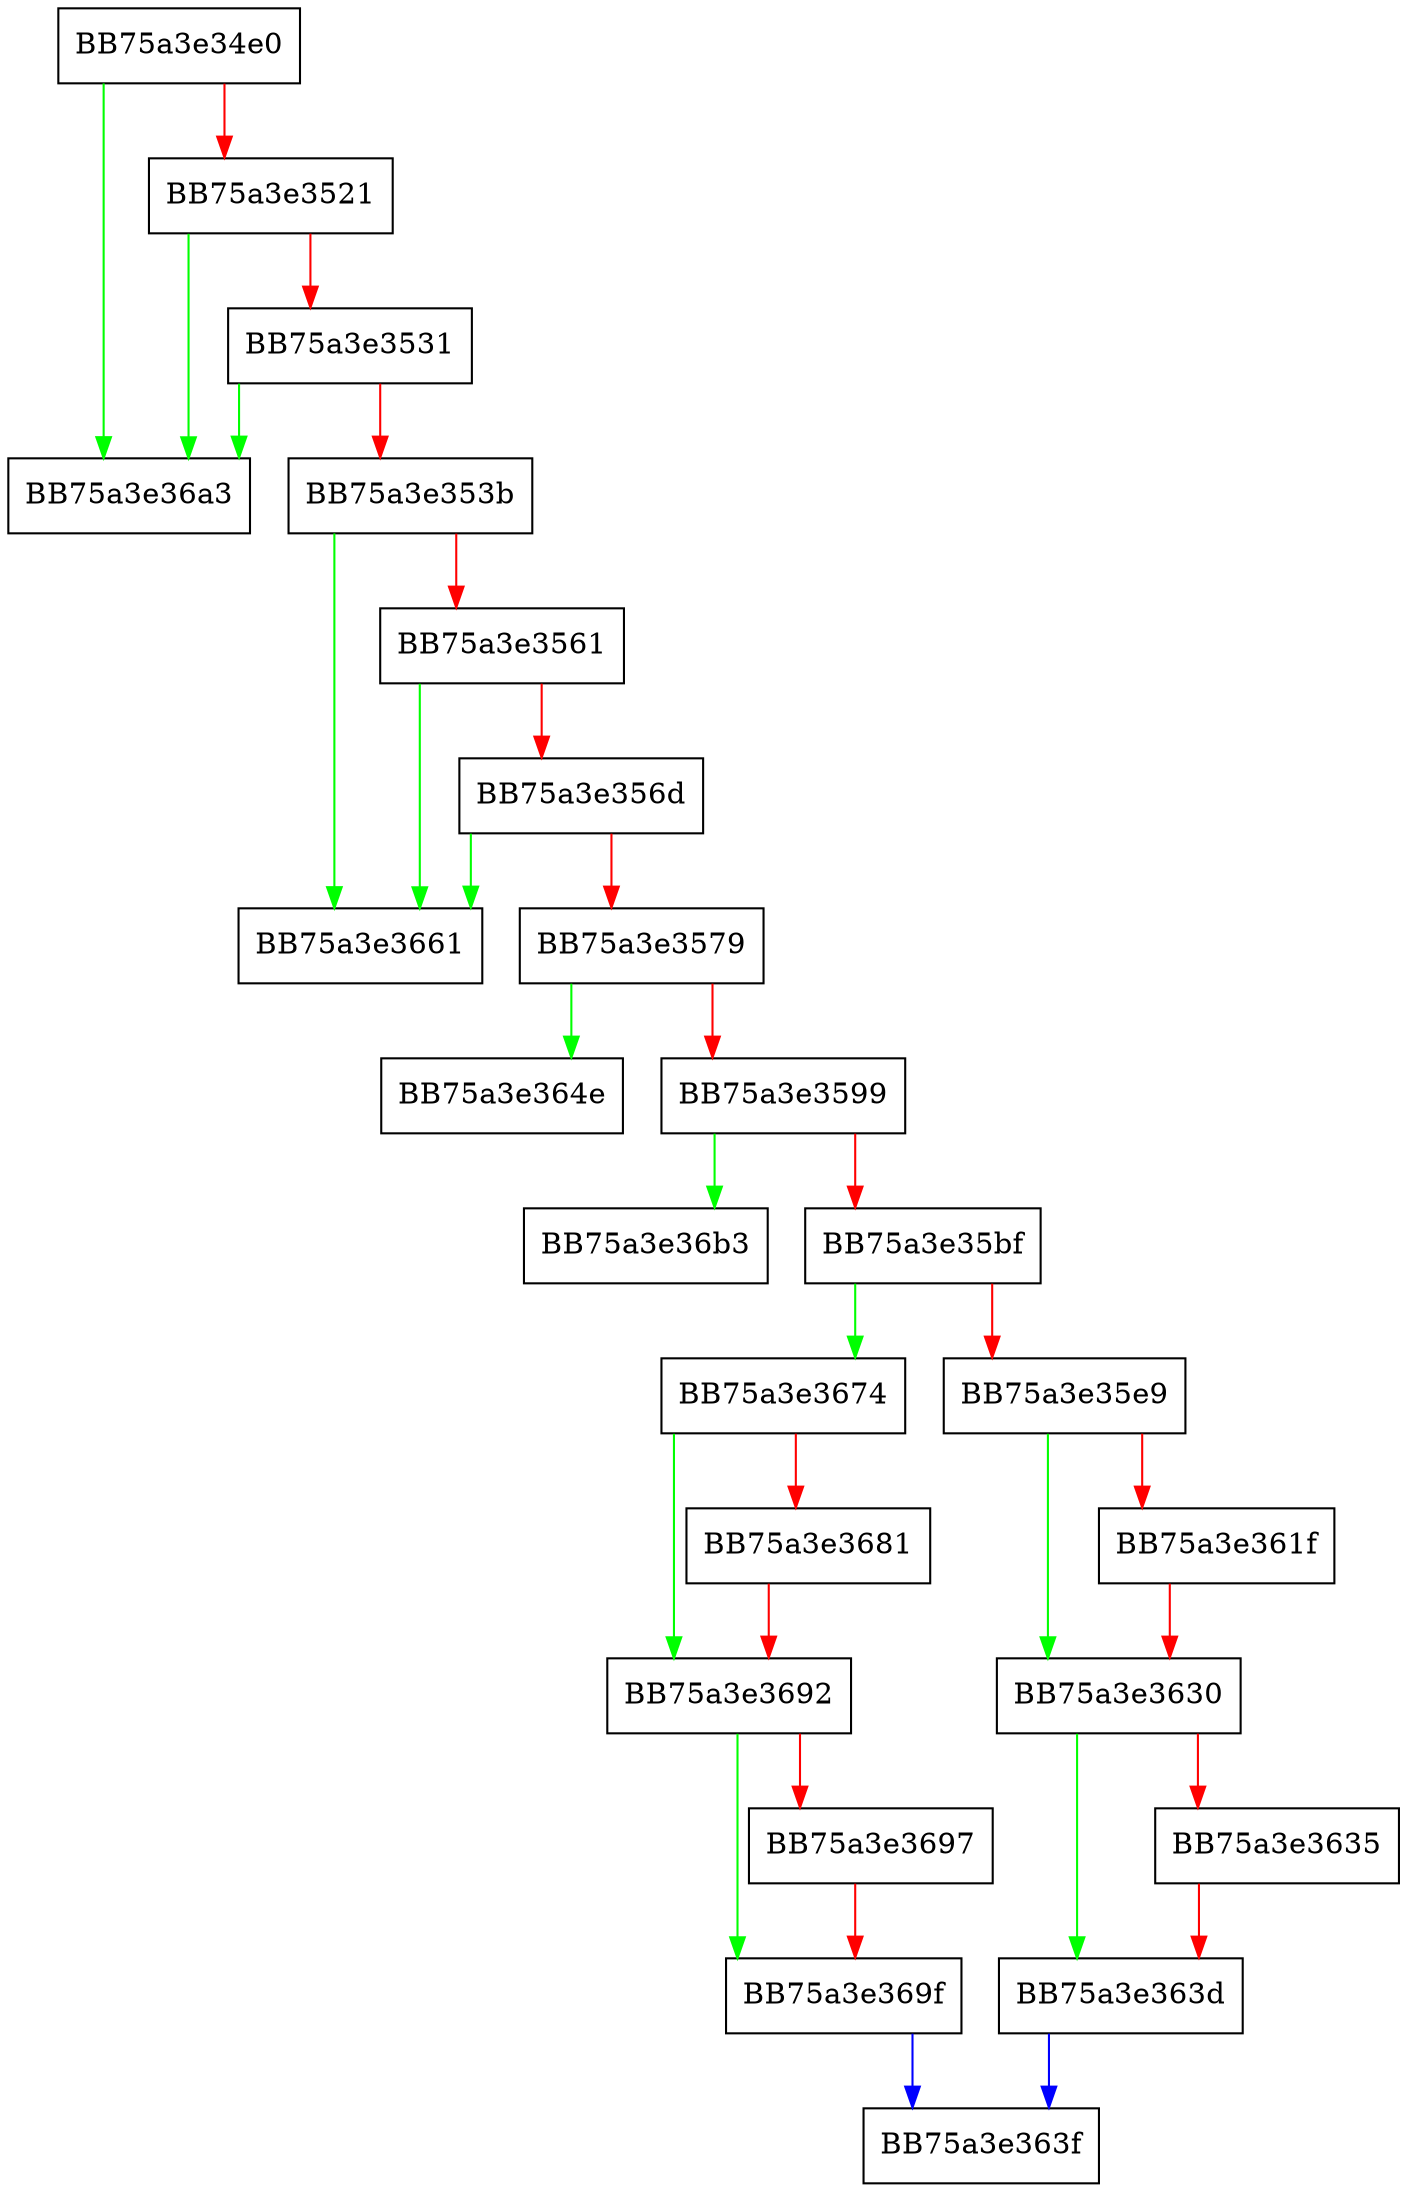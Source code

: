 digraph mp_lua_api_GetCertificateInfoFromFile {
  node [shape="box"];
  graph [splines=ortho];
  BB75a3e34e0 -> BB75a3e36a3 [color="green"];
  BB75a3e34e0 -> BB75a3e3521 [color="red"];
  BB75a3e3521 -> BB75a3e36a3 [color="green"];
  BB75a3e3521 -> BB75a3e3531 [color="red"];
  BB75a3e3531 -> BB75a3e36a3 [color="green"];
  BB75a3e3531 -> BB75a3e353b [color="red"];
  BB75a3e353b -> BB75a3e3661 [color="green"];
  BB75a3e353b -> BB75a3e3561 [color="red"];
  BB75a3e3561 -> BB75a3e3661 [color="green"];
  BB75a3e3561 -> BB75a3e356d [color="red"];
  BB75a3e356d -> BB75a3e3661 [color="green"];
  BB75a3e356d -> BB75a3e3579 [color="red"];
  BB75a3e3579 -> BB75a3e364e [color="green"];
  BB75a3e3579 -> BB75a3e3599 [color="red"];
  BB75a3e3599 -> BB75a3e36b3 [color="green"];
  BB75a3e3599 -> BB75a3e35bf [color="red"];
  BB75a3e35bf -> BB75a3e3674 [color="green"];
  BB75a3e35bf -> BB75a3e35e9 [color="red"];
  BB75a3e35e9 -> BB75a3e3630 [color="green"];
  BB75a3e35e9 -> BB75a3e361f [color="red"];
  BB75a3e361f -> BB75a3e3630 [color="red"];
  BB75a3e3630 -> BB75a3e363d [color="green"];
  BB75a3e3630 -> BB75a3e3635 [color="red"];
  BB75a3e3635 -> BB75a3e363d [color="red"];
  BB75a3e363d -> BB75a3e363f [color="blue"];
  BB75a3e3674 -> BB75a3e3692 [color="green"];
  BB75a3e3674 -> BB75a3e3681 [color="red"];
  BB75a3e3681 -> BB75a3e3692 [color="red"];
  BB75a3e3692 -> BB75a3e369f [color="green"];
  BB75a3e3692 -> BB75a3e3697 [color="red"];
  BB75a3e3697 -> BB75a3e369f [color="red"];
  BB75a3e369f -> BB75a3e363f [color="blue"];
}